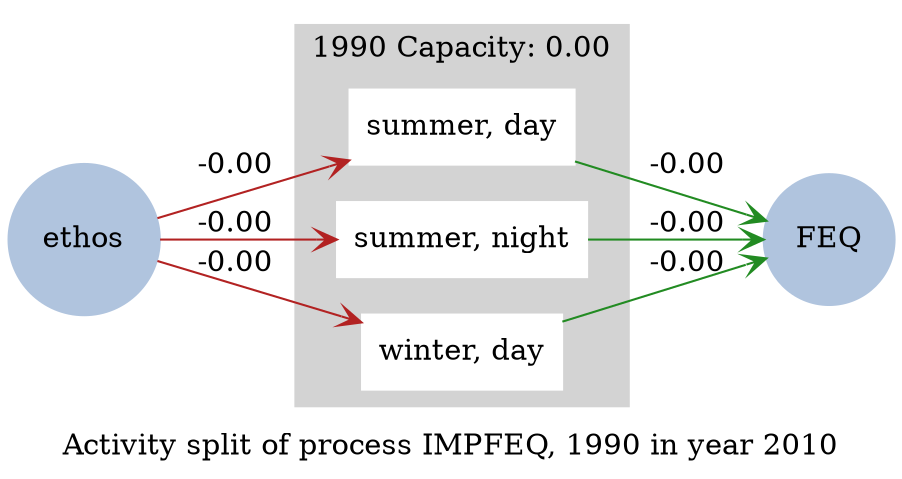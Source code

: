 strict digraph model {
	label = "Activity split of process IMPFEQ, 1990 in year 2010" ;

	compound    = "True" ;
	concentrate = "True";
	rankdir     = "LR" ;
	splines     = "False" ;

	node [ style="filled" ] ;
	edge [ arrowhead="vee" ] ;

	subgraph cluster_slices {
		label = "1990 Capacity: 0.00" ;

		color = "lightgrey" ;
		rank  = "same" ;
		style = "filled" ;

		node [ color="white", shape="box" ] ;

		"summer, day" ;
		"summer, night" ;
		"winter, day" ;
	}

	subgraph energy_carriers {
		node [
		  color     = "lightsteelblue",
		  fontcolor = "black",
		  shape     = "circle"
		] ;

		"FEQ"   [ href="../commodities/rc_FEQ_2010.svg" ] ;
		"ethos" [ href="../commodities/rc_ethos_2010.svg" ] ;
	}

	subgraph inputs {
		edge [ color="firebrick" ] ;

		"ethos" -> "summer, day"   [ label="-0.00" ] ;
		"ethos" -> "summer, night" [ label="-0.00" ] ;
		"ethos" -> "winter, day"   [ label="-0.00" ] ;
	}

	subgraph outputs {
		edge [ color="forestgreen" ] ;

		"summer, day"   -> "FEQ" [ label="-0.00" ] ;
		"summer, night" -> "FEQ" [ label="-0.00" ] ;
		"winter, day"   -> "FEQ" [ label="-0.00" ] ;
	}
}

